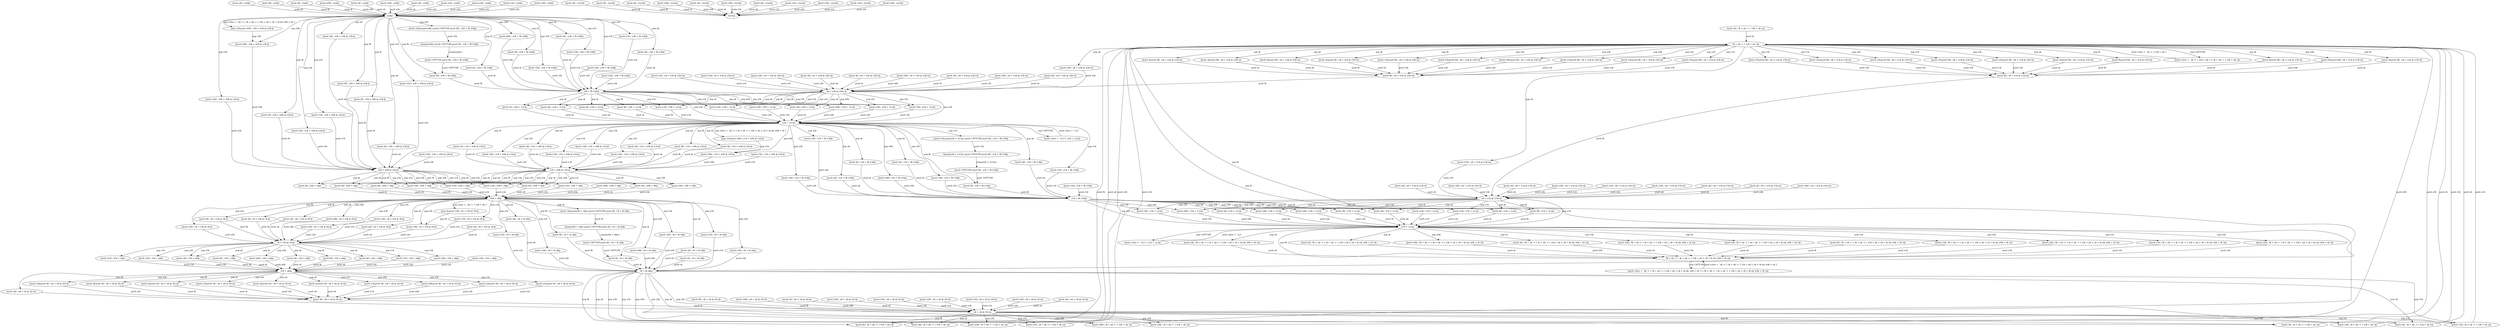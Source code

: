 digraph pds {
    "f$ = x$ -> { i$ = a$ -> { r2$ = a$ }; r$ = i$ x$; n0$ = r$ }@-"[color="black"];
    "[push value = `x$ -> { i$ = a$ -> { r2$ = a$ }; r$ = i$ x$; n0$ = r$ }'] ; f$ = x$ -> { i$ = a$ -> { r2$ = a$ }; r$ = i$ x$; n0$ = r$ }@-"[color="black"];
    "f$ = x$ -> { i$ = a$ -> { r2$ = a$ }; r$ = i$ x$; n0$ = r$ }@-" -> "[push value = `x$ -> { i$ = a$ -> { r2$ = a$ }; r$ = i$ x$; n0$ = r$ }'] ; f$ = x$ -> { i$ = a$ -> { r2$ = a$ }; r$ = i$ x$; n0$ = r$ }@-"[label="pop CAPTURE",fontcolor="black",color="black"];
    "i$ = a$ -> { r2$ = a$ }@-"[color="black"];
    "[push a$;push f$] ; x$ = x1$ @ z1$+@-"[color="black"];
    "i$ = a$ -> { r2$ = a$ }@-" -> "[push a$;push f$] ; x$ = x1$ @ z1$+@-"[label="pop a$",fontcolor="black",color="black"];
    "[push a$;push f$] ; x$ = x2$ @ z2$+@-"[color="black"];
    "i$ = a$ -> { r2$ = a$ }@-" -> "[push a$;push f$] ; x$ = x2$ @ z2$+@-"[label="pop a$",fontcolor="black",color="black"];
    "[push f$;push f$] ; x$ = x1$ @ z1$+@-"[color="black"];
    "i$ = a$ -> { r2$ = a$ }@-" -> "[push f$;push f$] ; x$ = x1$ @ z1$+@-"[label="pop f$",fontcolor="black",color="black"];
    "[push f$;push f$] ; x$ = x2$ @ z2$+@-"[color="black"];
    "i$ = a$ -> { r2$ = a$ }@-" -> "[push f$;push f$] ; x$ = x2$ @ z2$+@-"[label="pop f$",fontcolor="black",color="black"];
    "[push i$;push f$] ; x$ = x1$ @ z1$+@-"[color="black"];
    "i$ = a$ -> { r2$ = a$ }@-" -> "[push i$;push f$] ; x$ = x1$ @ z1$+@-"[label="pop i$",fontcolor="black",color="black"];
    "[push i$;push f$] ; x$ = x2$ @ z2$+@-"[color="black"];
    "i$ = a$ -> { r2$ = a$ }@-" -> "[push i$;push f$] ; x$ = x2$ @ z2$+@-"[label="pop i$",fontcolor="black",color="black"];
    "[push n0$;push f$] ; x$ = x1$ @ z1$+@-"[color="black"];
    "i$ = a$ -> { r2$ = a$ }@-" -> "[push n0$;push f$] ; x$ = x1$ @ z1$+@-"[label="pop n0$",fontcolor="black",color="black"];
    "[push n0$;push f$] ; x$ = x2$ @ z2$+@-"[color="black"];
    "i$ = a$ -> { r2$ = a$ }@-" -> "[push n0$;push f$] ; x$ = x2$ @ z2$+@-"[label="pop n0$",fontcolor="black",color="black"];
    "[push r$;push f$] ; x$ = x1$ @ z1$+@-"[color="black"];
    "i$ = a$ -> { r2$ = a$ }@-" -> "[push r$;push f$] ; x$ = x1$ @ z1$+@-"[label="pop r$",fontcolor="black",color="black"];
    "[push r$;push f$] ; x$ = x2$ @ z2$+@-"[color="black"];
    "i$ = a$ -> { r2$ = a$ }@-" -> "[push r$;push f$] ; x$ = x2$ @ z2$+@-"[label="pop r$",fontcolor="black",color="black"];
    "[push r2$;push f$] ; x$ = x1$ @ z1$+@-"[color="black"];
    "i$ = a$ -> { r2$ = a$ }@-" -> "[push r2$;push f$] ; x$ = x1$ @ z1$+@-"[label="pop r2$",fontcolor="black",color="black"];
    "[push r2$;push f$] ; x$ = x2$ @ z2$+@-"[color="black"];
    "i$ = a$ -> { r2$ = a$ }@-" -> "[push r2$;push f$] ; x$ = x2$ @ z2$+@-"[label="pop r2$",fontcolor="black",color="black"];
    "[push x1$] ; x$ = x1$ @ z1$+@-"[color="black"];
    "i$ = a$ -> { r2$ = a$ }@-" -> "[push x1$] ; x$ = x1$ @ z1$+@-"[label="pop x$",fontcolor="black",color="black"];
    "[push x2$] ; x$ = x2$ @ z2$+@-"[color="black"];
    "i$ = a$ -> { r2$ = a$ }@-" -> "[push x2$] ; x$ = x2$ @ z2$+@-"[label="pop x$",fontcolor="black",color="black"];
    "[push x1$;push f$] ; x$ = x1$ @ z1$+@-"[color="black"];
    "i$ = a$ -> { r2$ = a$ }@-" -> "[push x1$;push f$] ; x$ = x1$ @ z1$+@-"[label="pop x1$",fontcolor="black",color="black"];
    "[push x1$;push f$] ; x$ = x2$ @ z2$+@-"[color="black"];
    "i$ = a$ -> { r2$ = a$ }@-" -> "[push x1$;push f$] ; x$ = x2$ @ z2$+@-"[label="pop x1$",fontcolor="black",color="black"];
    "[push x2$;push f$] ; x$ = x1$ @ z1$+@-"[color="black"];
    "i$ = a$ -> { r2$ = a$ }@-" -> "[push x2$;push f$] ; x$ = x1$ @ z1$+@-"[label="pop x2$",fontcolor="black",color="black"];
    "[push x2$;push f$] ; x$ = x2$ @ z2$+@-"[color="black"];
    "i$ = a$ -> { r2$ = a$ }@-" -> "[push x2$;push f$] ; x$ = x2$ @ z2$+@-"[label="pop x2$",fontcolor="black",color="black"];
    "[push z1$;push f$] ; x$ = x1$ @ z1$+@-"[color="black"];
    "i$ = a$ -> { r2$ = a$ }@-" -> "[push z1$;push f$] ; x$ = x1$ @ z1$+@-"[label="pop z1$",fontcolor="black",color="black"];
    "[push z1$;push f$] ; x$ = x2$ @ z2$+@-"[color="black"];
    "i$ = a$ -> { r2$ = a$ }@-" -> "[push z1$;push f$] ; x$ = x2$ @ z2$+@-"[label="pop z1$",fontcolor="black",color="black"];
    "[push z2$;push f$] ; x$ = x1$ @ z1$+@-"[color="black"];
    "i$ = a$ -> { r2$ = a$ }@-" -> "[push z2$;push f$] ; x$ = x1$ @ z1$+@-"[label="pop z2$",fontcolor="black",color="black"];
    "[push z2$;push f$] ; x$ = x2$ @ z2$+@-"[color="black"];
    "i$ = a$ -> { r2$ = a$ }@-" -> "[push z2$;push f$] ; x$ = x2$ @ z2$+@-"[label="pop z2$",fontcolor="black",color="black"];
    "[push value = `a$ -> { r2$ = a$ }'] ; i$ = a$ -> { r2$ = a$ }@-"[color="black"];
    "i$ = a$ -> { r2$ = a$ }@-" -> "[push value = `a$ -> { r2$ = a$ }'] ; i$ = a$ -> { r2$ = a$ }@-"[label="pop CAPTURE",fontcolor="black",color="black"];
    "[push a$] ; r$ = i$ x$@-"[color="black"];
    "n0$ = r$@-" -> "[push a$] ; r$ = i$ x$@-"[label="pop a$",fontcolor="black",color="black"];
    "[push a$] ; r$ = r2$ @ r$-@-"[color="black"];
    "n0$ = r$@-" -> "[push a$] ; r$ = r2$ @ r$-@-"[label="pop a$",fontcolor="black",color="black"];
    "[push f$] ; r$ = i$ x$@-"[color="black"];
    "n0$ = r$@-" -> "[push f$] ; r$ = i$ x$@-"[label="pop f$",fontcolor="black",color="black"];
    "[push f$] ; r$ = r2$ @ r$-@-"[color="black"];
    "n0$ = r$@-" -> "[push f$] ; r$ = r2$ @ r$-@-"[label="pop f$",fontcolor="black",color="black"];
    "[push i$] ; r$ = i$ x$@-"[color="black"];
    "n0$ = r$@-" -> "[push i$] ; r$ = i$ x$@-"[label="pop i$",fontcolor="black",color="black"];
    "[push i$] ; r$ = r2$ @ r$-@-"[color="black"];
    "n0$ = r$@-" -> "[push i$] ; r$ = r2$ @ r$-@-"[label="pop i$",fontcolor="black",color="black"];
    "[push n0$] ; r$ = i$ x$@-"[color="black"];
    "n0$ = r$@-" -> "[push n0$] ; r$ = i$ x$@-"[label="pop n0$",fontcolor="black",color="black"];
    "[push n0$] ; r$ = r2$ @ r$-@-"[color="black"];
    "n0$ = r$@-" -> "[push n0$] ; r$ = r2$ @ r$-@-"[label="pop n0$",fontcolor="black",color="black"];
    "[push r$;jump(n0$ = r$@-);push CAPTURE;push i$] ; r$ = i$ x$@-"[color="black"];
    "n0$ = r$@-" -> "[push r$;jump(n0$ = r$@-);push CAPTURE;push i$] ; r$ = i$ x$@-"[label="pop r$",fontcolor="black",color="black"];
    "[push r2$] ; r$ = i$ x$@-"[color="black"];
    "n0$ = r$@-" -> "[push r2$] ; r$ = i$ x$@-"[label="pop r2$",fontcolor="black",color="black"];
    "n0$ = r$@-" -> "[push r2$] ; r$ = r2$ @ r$-@-"[label="pop r2$",fontcolor="black",color="black"];
    "[push x$] ; r$ = i$ x$@-"[color="black"];
    "n0$ = r$@-" -> "[push x$] ; r$ = i$ x$@-"[label="pop x$",fontcolor="black",color="black"];
    "[push x$] ; r$ = r2$ @ r$-@-"[color="black"];
    "n0$ = r$@-" -> "[push x$] ; r$ = r2$ @ r$-@-"[label="pop x$",fontcolor="black",color="black"];
    "[push x1$] ; r$ = i$ x$@-"[color="black"];
    "n0$ = r$@-" -> "[push x1$] ; r$ = i$ x$@-"[label="pop x1$",fontcolor="black",color="black"];
    "[push x1$] ; r$ = r2$ @ r$-@-"[color="black"];
    "n0$ = r$@-" -> "[push x1$] ; r$ = r2$ @ r$-@-"[label="pop x1$",fontcolor="black",color="black"];
    "[push x2$] ; r$ = i$ x$@-"[color="black"];
    "n0$ = r$@-" -> "[push x2$] ; r$ = i$ x$@-"[label="pop x2$",fontcolor="black",color="black"];
    "[push x2$] ; r$ = r2$ @ r$-@-"[color="black"];
    "n0$ = r$@-" -> "[push x2$] ; r$ = r2$ @ r$-@-"[label="pop x2$",fontcolor="black",color="black"];
    "[push z1$] ; r$ = i$ x$@-"[color="black"];
    "n0$ = r$@-" -> "[push z1$] ; r$ = i$ x$@-"[label="pop z1$",fontcolor="black",color="black"];
    "[push z1$] ; r$ = r2$ @ r$-@-"[color="black"];
    "n0$ = r$@-" -> "[push z1$] ; r$ = r2$ @ r$-@-"[label="pop z1$",fontcolor="black",color="black"];
    "[push z2$] ; r$ = i$ x$@-"[color="black"];
    "n0$ = r$@-" -> "[push z2$] ; r$ = i$ x$@-"[label="pop z2$",fontcolor="black",color="black"];
    "[push z2$] ; r$ = r2$ @ r$-@-"[color="black"];
    "n0$ = r$@-" -> "[push z2$] ; r$ = r2$ @ r$-@-"[label="pop z2$",fontcolor="black",color="black"];
    "[pop r$;push r2$] ; r$ = r2$ @ r$-@-"[color="black"];
    "n0$ = r$@-" -> "[pop r$;push r2$] ; r$ = r2$ @ r$-@-"[label="pop value = `a$ -> { r2$ = a$ }'",fontcolor="black",color="black"];
    "r$ = i$ x$@-"[color="black"];
    "r$ = i$ x$@-" -> "[push a$] ; i$ = a$ -> { r2$ = a$ }@-"[label="pop a$",fontcolor="black",color="black"];
    "r$ = i$ x$@-" -> "[push f$] ; i$ = a$ -> { r2$ = a$ }@-"[label="pop f$",fontcolor="black",color="black"];
    "r$ = i$ x$@-" -> "i$ = a$ -> { r2$ = a$ }@-"[label="pop i$",fontcolor="black",color="black"];
    "r$ = i$ x$@-" -> "[push n0$] ; i$ = a$ -> { r2$ = a$ }@-"[label="pop n0$",fontcolor="black",color="black"];
    "[push r$] ; i$ = a$ -> { r2$ = a$ }@-"[color="black"];
    "r$ = i$ x$@-" -> "[push r$] ; i$ = a$ -> { r2$ = a$ }@-"[label="pop r$",fontcolor="black",color="black"];
    "r$ = i$ x$@-" -> "[push r2$] ; i$ = a$ -> { r2$ = a$ }@-"[label="pop r2$",fontcolor="black",color="black"];
    "r$ = i$ x$@-" -> "[push x$] ; i$ = a$ -> { r2$ = a$ }@-"[label="pop x$",fontcolor="black",color="black"];
    "r$ = i$ x$@-" -> "[push x1$] ; i$ = a$ -> { r2$ = a$ }@-"[label="pop x1$",fontcolor="black",color="black"];
    "r$ = i$ x$@-" -> "[push x2$] ; i$ = a$ -> { r2$ = a$ }@-"[label="pop x2$",fontcolor="black",color="black"];
    "r$ = i$ x$@-" -> "[push z1$] ; i$ = a$ -> { r2$ = a$ }@-"[label="pop z1$",fontcolor="black",color="black"];
    "r$ = i$ x$@-" -> "[push z2$] ; i$ = a$ -> { r2$ = a$ }@-"[label="pop z2$",fontcolor="black",color="black"];
    "r2$ = a$@-" -> "[push x$] ; a$ = x$ @ r$+@-"[label="pop a$",fontcolor="black",color="black"];
    "r2$ = a$@-" -> "[push f$;push i$] ; a$ = x$ @ r$+@-"[label="pop f$",fontcolor="black",color="black"];
    "r2$ = a$@-" -> "[push i$;push i$] ; a$ = x$ @ r$+@-"[label="pop i$",fontcolor="black",color="black"];
    "r2$ = a$@-" -> "[push n0$;push i$] ; a$ = x$ @ r$+@-"[label="pop n0$",fontcolor="black",color="black"];
    "[push r$;push i$] ; a$ = x$ @ r$+@-"[color="black"];
    "r2$ = a$@-" -> "[push r$;push i$] ; a$ = x$ @ r$+@-"[label="pop r$",fontcolor="black",color="black"];
    "[push r2$;push i$] ; a$ = x$ @ r$+@-"[color="black"];
    "r2$ = a$@-" -> "[push r2$;push i$] ; a$ = x$ @ r$+@-"[label="pop r2$",fontcolor="black",color="black"];
    "r2$ = a$@-" -> "[push x$;push i$] ; a$ = x$ @ r$+@-"[label="pop x$",fontcolor="black",color="black"];
    "r2$ = a$@-" -> "[push x1$;push i$] ; a$ = x$ @ r$+@-"[label="pop x1$",fontcolor="black",color="black"];
    "r2$ = a$@-" -> "[push x2$;push i$] ; a$ = x$ @ r$+@-"[label="pop x2$",fontcolor="black",color="black"];
    "r2$ = a$@-" -> "[push z1$;push i$] ; a$ = x$ @ r$+@-"[label="pop z1$",fontcolor="black",color="black"];
    "r2$ = a$@-" -> "[push z2$;push i$] ; a$ = x$ @ r$+@-"[label="pop z2$",fontcolor="black",color="black"];
    "[push a$] ; f$ = x$ -> { i$ = a$ -> { r2$ = a$ }; r$ = i$ x$; n0$ = r$ }@-"[color="black"];
    "x1$ = {y}@-" -> "[push a$] ; f$ = x$ -> { i$ = a$ -> { r2$ = a$ }; r$ = i$ x$; n0$ = r$ }@-"[label="pop a$",fontcolor="black",color="black"];
    "x1$ = {y}@-" -> "f$ = x$ -> { i$ = a$ -> { r2$ = a$ }; r$ = i$ x$; n0$ = r$ }@-"[label="pop f$",fontcolor="black",color="black"];
    "[push i$] ; f$ = x$ -> { i$ = a$ -> { r2$ = a$ }; r$ = i$ x$; n0$ = r$ }@-"[color="black"];
    "x1$ = {y}@-" -> "[push i$] ; f$ = x$ -> { i$ = a$ -> { r2$ = a$ }; r$ = i$ x$; n0$ = r$ }@-"[label="pop i$",fontcolor="black",color="black"];
    "[push n0$] ; f$ = x$ -> { i$ = a$ -> { r2$ = a$ }; r$ = i$ x$; n0$ = r$ }@-"[color="black"];
    "x1$ = {y}@-" -> "[push n0$] ; f$ = x$ -> { i$ = a$ -> { r2$ = a$ }; r$ = i$ x$; n0$ = r$ }@-"[label="pop n0$",fontcolor="black",color="black"];
    "[push r$] ; f$ = x$ -> { i$ = a$ -> { r2$ = a$ }; r$ = i$ x$; n0$ = r$ }@-"[color="black"];
    "x1$ = {y}@-" -> "[push r$] ; f$ = x$ -> { i$ = a$ -> { r2$ = a$ }; r$ = i$ x$; n0$ = r$ }@-"[label="pop r$",fontcolor="black",color="black"];
    "[push r2$] ; f$ = x$ -> { i$ = a$ -> { r2$ = a$ }; r$ = i$ x$; n0$ = r$ }@-"[color="black"];
    "x1$ = {y}@-" -> "[push r2$] ; f$ = x$ -> { i$ = a$ -> { r2$ = a$ }; r$ = i$ x$; n0$ = r$ }@-"[label="pop r2$",fontcolor="black",color="black"];
    "[push x$] ; f$ = x$ -> { i$ = a$ -> { r2$ = a$ }; r$ = i$ x$; n0$ = r$ }@-"[color="black"];
    "x1$ = {y}@-" -> "[push x$] ; f$ = x$ -> { i$ = a$ -> { r2$ = a$ }; r$ = i$ x$; n0$ = r$ }@-"[label="pop x$",fontcolor="black",color="black"];
    "[push x1$] ; f$ = x$ -> { i$ = a$ -> { r2$ = a$ }; r$ = i$ x$; n0$ = r$ }@-"[color="black"];
    "x1$ = {y}@-" -> "[push x1$] ; f$ = x$ -> { i$ = a$ -> { r2$ = a$ }; r$ = i$ x$; n0$ = r$ }@-"[label="pop x1$",fontcolor="black",color="black"];
    "[push x2$] ; f$ = x$ -> { i$ = a$ -> { r2$ = a$ }; r$ = i$ x$; n0$ = r$ }@-"[color="black"];
    "x1$ = {y}@-" -> "[push x2$] ; f$ = x$ -> { i$ = a$ -> { r2$ = a$ }; r$ = i$ x$; n0$ = r$ }@-"[label="pop x2$",fontcolor="black",color="black"];
    "[push z1$] ; f$ = x$ -> { i$ = a$ -> { r2$ = a$ }; r$ = i$ x$; n0$ = r$ }@-"[color="black"];
    "x1$ = {y}@-" -> "[push z1$] ; f$ = x$ -> { i$ = a$ -> { r2$ = a$ }; r$ = i$ x$; n0$ = r$ }@-"[label="pop z1$",fontcolor="black",color="black"];
    "[push z2$] ; f$ = x$ -> { i$ = a$ -> { r2$ = a$ }; r$ = i$ x$; n0$ = r$ }@-"[color="black"];
    "x1$ = {y}@-" -> "[push z2$] ; f$ = x$ -> { i$ = a$ -> { r2$ = a$ }; r$ = i$ x$; n0$ = r$ }@-"[label="pop z2$",fontcolor="black",color="black"];
    "[push value = `{y}'] ; x1$ = {y}@-"[color="black"];
    "x1$ = {y}@-" -> "[push value = `{y}'] ; x1$ = {y}@-"[label="pop CAPTURE",fontcolor="black",color="black"];
    "[push a$] ; z1$ = f$ x1$@-"[color="black"];
    "x2$ = {n}@-" -> "[push a$] ; z1$ = f$ x1$@-"[label="pop a$",fontcolor="black",color="black"];
    "[push a$] ; z1$ = n0$ @ z1$-@-"[color="black"];
    "x2$ = {n}@-" -> "[push a$] ; z1$ = n0$ @ z1$-@-"[label="pop a$",fontcolor="black",color="black"];
    "[push f$] ; z1$ = f$ x1$@-"[color="black"];
    "x2$ = {n}@-" -> "[push f$] ; z1$ = f$ x1$@-"[label="pop f$",fontcolor="black",color="black"];
    "[push f$] ; z1$ = n0$ @ z1$-@-"[color="black"];
    "x2$ = {n}@-" -> "[push f$] ; z1$ = n0$ @ z1$-@-"[label="pop f$",fontcolor="black",color="black"];
    "[push i$] ; z1$ = f$ x1$@-"[color="black"];
    "x2$ = {n}@-" -> "[push i$] ; z1$ = f$ x1$@-"[label="pop i$",fontcolor="black",color="black"];
    "[push i$] ; z1$ = n0$ @ z1$-@-"[color="black"];
    "x2$ = {n}@-" -> "[push i$] ; z1$ = n0$ @ z1$-@-"[label="pop i$",fontcolor="black",color="black"];
    "[push n0$] ; z1$ = f$ x1$@-"[color="black"];
    "x2$ = {n}@-" -> "[push n0$] ; z1$ = f$ x1$@-"[label="pop n0$",fontcolor="black",color="black"];
    "[push n0$] ; z1$ = n0$ @ z1$-@-"[color="black"];
    "x2$ = {n}@-" -> "[push n0$] ; z1$ = n0$ @ z1$-@-"[label="pop n0$",fontcolor="black",color="black"];
    "[push r$] ; z1$ = f$ x1$@-"[color="black"];
    "x2$ = {n}@-" -> "[push r$] ; z1$ = f$ x1$@-"[label="pop r$",fontcolor="black",color="black"];
    "[push r$] ; z1$ = n0$ @ z1$-@-"[color="black"];
    "x2$ = {n}@-" -> "[push r$] ; z1$ = n0$ @ z1$-@-"[label="pop r$",fontcolor="black",color="black"];
    "[push r2$] ; z1$ = f$ x1$@-"[color="black"];
    "x2$ = {n}@-" -> "[push r2$] ; z1$ = f$ x1$@-"[label="pop r2$",fontcolor="black",color="black"];
    "[push r2$] ; z1$ = n0$ @ z1$-@-"[color="black"];
    "x2$ = {n}@-" -> "[push r2$] ; z1$ = n0$ @ z1$-@-"[label="pop r2$",fontcolor="black",color="black"];
    "[push x$] ; z1$ = f$ x1$@-"[color="black"];
    "x2$ = {n}@-" -> "[push x$] ; z1$ = f$ x1$@-"[label="pop x$",fontcolor="black",color="black"];
    "[push x$] ; z1$ = n0$ @ z1$-@-"[color="black"];
    "x2$ = {n}@-" -> "[push x$] ; z1$ = n0$ @ z1$-@-"[label="pop x$",fontcolor="black",color="black"];
    "[push x1$] ; z1$ = f$ x1$@-"[color="black"];
    "x2$ = {n}@-" -> "[push x1$] ; z1$ = f$ x1$@-"[label="pop x1$",fontcolor="black",color="black"];
    "[push x1$] ; z1$ = n0$ @ z1$-@-"[color="black"];
    "x2$ = {n}@-" -> "[push x1$] ; z1$ = n0$ @ z1$-@-"[label="pop x1$",fontcolor="black",color="black"];
    "[push x2$] ; z1$ = f$ x1$@-"[color="black"];
    "x2$ = {n}@-" -> "[push x2$] ; z1$ = f$ x1$@-"[label="pop x2$",fontcolor="black",color="black"];
    "[push x2$] ; z1$ = n0$ @ z1$-@-"[color="black"];
    "x2$ = {n}@-" -> "[push x2$] ; z1$ = n0$ @ z1$-@-"[label="pop x2$",fontcolor="black",color="black"];
    "[push z1$;jump(x2$ = {n}@-);push CAPTURE;push f$] ; z1$ = f$ x1$@-"[color="black"];
    "x2$ = {n}@-" -> "[push z1$;jump(x2$ = {n}@-);push CAPTURE;push f$] ; z1$ = f$ x1$@-"[label="pop z1$",fontcolor="black",color="black"];
    "[push z2$] ; z1$ = f$ x1$@-"[color="black"];
    "x2$ = {n}@-" -> "[push z2$] ; z1$ = f$ x1$@-"[label="pop z2$",fontcolor="black",color="black"];
    "[push z2$] ; z1$ = n0$ @ z1$-@-"[color="black"];
    "x2$ = {n}@-" -> "[push z2$] ; z1$ = n0$ @ z1$-@-"[label="pop z2$",fontcolor="black",color="black"];
    "[pop z1$;push n0$] ; z1$ = n0$ @ z1$-@-"[color="black"];
    "x2$ = {n}@-" -> "[pop z1$;push n0$] ; z1$ = n0$ @ z1$-@-"[label="pop value = `x$ -> { i$ = a$ -> { r2$ = a$ }; r$ = i$ x$; n0$ = r$ }'",fontcolor="black",color="black"];
    "[push value = `{n}'] ; x2$ = {n}@-"[color="black"];
    "x2$ = {n}@-" -> "[push value = `{n}'] ; x2$ = {n}@-"[label="pop CAPTURE",fontcolor="black",color="black"];
    "z1$ = f$ x1$@-" -> "[push a$] ; x1$ = {y}@-"[label="pop a$",fontcolor="black",color="black"];
    "z1$ = f$ x1$@-" -> "[push f$] ; x1$ = {y}@-"[label="pop f$",fontcolor="black",color="black"];
    "z1$ = f$ x1$@-" -> "[push i$] ; x1$ = {y}@-"[label="pop i$",fontcolor="black",color="black"];
    "z1$ = f$ x1$@-" -> "[push n0$] ; x1$ = {y}@-"[label="pop n0$",fontcolor="black",color="black"];
    "z1$ = f$ x1$@-" -> "[push r$] ; x1$ = {y}@-"[label="pop r$",fontcolor="black",color="black"];
    "z1$ = f$ x1$@-" -> "[push r2$] ; x1$ = {y}@-"[label="pop r2$",fontcolor="black",color="black"];
    "z1$ = f$ x1$@-" -> "[push x$] ; x1$ = {y}@-"[label="pop x$",fontcolor="black",color="black"];
    "z1$ = f$ x1$@-" -> "x1$ = {y}@-"[label="pop x1$",fontcolor="black",color="black"];
    "z1$ = f$ x1$@-" -> "[push x2$] ; x1$ = {y}@-"[label="pop x2$",fontcolor="black",color="black"];
    "[push z1$] ; x1$ = {y}@-"[color="black"];
    "z1$ = f$ x1$@-" -> "[push z1$] ; x1$ = {y}@-"[label="pop z1$",fontcolor="black",color="black"];
    "z1$ = f$ x1$@-" -> "[push z2$] ; x1$ = {y}@-"[label="pop z2$",fontcolor="black",color="black"];
    "[push a$] ; x2$ = {n}@-"[color="black"];
    "z2$ = f$ x2$@-" -> "[push a$] ; x2$ = {n}@-"[label="pop a$",fontcolor="black",color="black"];
    "[push f$] ; x2$ = {n}@-"[color="black"];
    "z2$ = f$ x2$@-" -> "[push f$] ; x2$ = {n}@-"[label="pop f$",fontcolor="black",color="black"];
    "[push i$] ; x2$ = {n}@-"[color="black"];
    "z2$ = f$ x2$@-" -> "[push i$] ; x2$ = {n}@-"[label="pop i$",fontcolor="black",color="black"];
    "[push n0$] ; x2$ = {n}@-"[color="black"];
    "z2$ = f$ x2$@-" -> "[push n0$] ; x2$ = {n}@-"[label="pop n0$",fontcolor="black",color="black"];
    "[push r$] ; x2$ = {n}@-"[color="black"];
    "z2$ = f$ x2$@-" -> "[push r$] ; x2$ = {n}@-"[label="pop r$",fontcolor="black",color="black"];
    "[push r2$] ; x2$ = {n}@-"[color="black"];
    "z2$ = f$ x2$@-" -> "[push r2$] ; x2$ = {n}@-"[label="pop r2$",fontcolor="black",color="black"];
    "[push x$] ; x2$ = {n}@-"[color="black"];
    "z2$ = f$ x2$@-" -> "[push x$] ; x2$ = {n}@-"[label="pop x$",fontcolor="black",color="black"];
    "[push x1$] ; x2$ = {n}@-"[color="black"];
    "z2$ = f$ x2$@-" -> "[push x1$] ; x2$ = {n}@-"[label="pop x1$",fontcolor="black",color="black"];
    "z2$ = f$ x2$@-" -> "x2$ = {n}@-"[label="pop x2$",fontcolor="black",color="black"];
    "[push z1$] ; x2$ = {n}@-"[color="black"];
    "z2$ = f$ x2$@-" -> "[push z1$] ; x2$ = {n}@-"[label="pop z1$",fontcolor="black",color="black"];
    "[push z2$] ; x2$ = {n}@-"[color="black"];
    "z2$ = f$ x2$@-" -> "[push z2$] ; x2$ = {n}@-"[label="pop z2$",fontcolor="black",color="black"];
    "a$ = x$ @ r$+@-"[color="black"];
    "a$ = x$ @ r$+@-" -> "[push a$] ; i$ = a$ -> { r2$ = a$ }@-"[label="pop a$",fontcolor="black",color="black"];
    "a$ = x$ @ r$+@-" -> "[push f$] ; i$ = a$ -> { r2$ = a$ }@-"[label="pop f$",fontcolor="black",color="black"];
    "a$ = x$ @ r$+@-" -> "i$ = a$ -> { r2$ = a$ }@-"[label="pop i$",fontcolor="black",color="black"];
    "a$ = x$ @ r$+@-" -> "[push n0$] ; i$ = a$ -> { r2$ = a$ }@-"[label="pop n0$",fontcolor="black",color="black"];
    "a$ = x$ @ r$+@-" -> "[push r$] ; i$ = a$ -> { r2$ = a$ }@-"[label="pop r$",fontcolor="black",color="black"];
    "a$ = x$ @ r$+@-" -> "[push r2$] ; i$ = a$ -> { r2$ = a$ }@-"[label="pop r2$",fontcolor="black",color="black"];
    "a$ = x$ @ r$+@-" -> "[push x$] ; i$ = a$ -> { r2$ = a$ }@-"[label="pop x$",fontcolor="black",color="black"];
    "a$ = x$ @ r$+@-" -> "[push x1$] ; i$ = a$ -> { r2$ = a$ }@-"[label="pop x1$",fontcolor="black",color="black"];
    "a$ = x$ @ r$+@-" -> "[push x2$] ; i$ = a$ -> { r2$ = a$ }@-"[label="pop x2$",fontcolor="black",color="black"];
    "a$ = x$ @ r$+@-" -> "[push z1$] ; i$ = a$ -> { r2$ = a$ }@-"[label="pop z1$",fontcolor="black",color="black"];
    "a$ = x$ @ r$+@-" -> "[push z2$] ; i$ = a$ -> { r2$ = a$ }@-"[label="pop z2$",fontcolor="black",color="black"];
    "x$ = x1$ @ z1$+@-" -> "[push a$] ; x1$ = {y}@-"[label="pop a$",fontcolor="black",color="black"];
    "x$ = x1$ @ z1$+@-" -> "[push f$] ; x1$ = {y}@-"[label="pop f$",fontcolor="black",color="black"];
    "x$ = x1$ @ z1$+@-" -> "[push i$] ; x1$ = {y}@-"[label="pop i$",fontcolor="black",color="black"];
    "x$ = x1$ @ z1$+@-" -> "[push n0$] ; x1$ = {y}@-"[label="pop n0$",fontcolor="black",color="black"];
    "x$ = x1$ @ z1$+@-" -> "[push r$] ; x1$ = {y}@-"[label="pop r$",fontcolor="black",color="black"];
    "x$ = x1$ @ z1$+@-" -> "[push r2$] ; x1$ = {y}@-"[label="pop r2$",fontcolor="black",color="black"];
    "x$ = x1$ @ z1$+@-" -> "[push x$] ; x1$ = {y}@-"[label="pop x$",fontcolor="black",color="black"];
    "x$ = x1$ @ z1$+@-" -> "x1$ = {y}@-"[label="pop x1$",fontcolor="black",color="black"];
    "x$ = x1$ @ z1$+@-" -> "[push x2$] ; x1$ = {y}@-"[label="pop x2$",fontcolor="black",color="black"];
    "x$ = x1$ @ z1$+@-" -> "[push z1$] ; x1$ = {y}@-"[label="pop z1$",fontcolor="black",color="black"];
    "x$ = x1$ @ z1$+@-" -> "[push z2$] ; x1$ = {y}@-"[label="pop z2$",fontcolor="black",color="black"];
    "x$ = x2$ @ z2$+@-" -> "[push a$] ; x2$ = {n}@-"[label="pop a$",fontcolor="black",color="black"];
    "x$ = x2$ @ z2$+@-" -> "[push f$] ; x2$ = {n}@-"[label="pop f$",fontcolor="black",color="black"];
    "x$ = x2$ @ z2$+@-" -> "[push i$] ; x2$ = {n}@-"[label="pop i$",fontcolor="black",color="black"];
    "x$ = x2$ @ z2$+@-" -> "[push n0$] ; x2$ = {n}@-"[label="pop n0$",fontcolor="black",color="black"];
    "x$ = x2$ @ z2$+@-" -> "[push r$] ; x2$ = {n}@-"[label="pop r$",fontcolor="black",color="black"];
    "x$ = x2$ @ z2$+@-" -> "[push r2$] ; x2$ = {n}@-"[label="pop r2$",fontcolor="black",color="black"];
    "x$ = x2$ @ z2$+@-" -> "[push x$] ; x2$ = {n}@-"[label="pop x$",fontcolor="black",color="black"];
    "x$ = x2$ @ z2$+@-" -> "[push x1$] ; x2$ = {n}@-"[label="pop x1$",fontcolor="black",color="black"];
    "x$ = x2$ @ z2$+@-" -> "x2$ = {n}@-"[label="pop x2$",fontcolor="black",color="black"];
    "x$ = x2$ @ z2$+@-" -> "[push z1$] ; x2$ = {n}@-"[label="pop z1$",fontcolor="black",color="black"];
    "x$ = x2$ @ z2$+@-" -> "[push z2$] ; x2$ = {n}@-"[label="pop z2$",fontcolor="black",color="black"];
    "r$ = r2$ @ r$-@-" -> "[push a$] ; r2$ = a$@-"[label="pop a$",fontcolor="black",color="black"];
    "r$ = r2$ @ r$-@-" -> "[push f$] ; r2$ = a$@-"[label="pop f$",fontcolor="black",color="black"];
    "r$ = r2$ @ r$-@-" -> "[push i$] ; r2$ = a$@-"[label="pop i$",fontcolor="black",color="black"];
    "r$ = r2$ @ r$-@-" -> "[push n0$] ; r2$ = a$@-"[label="pop n0$",fontcolor="black",color="black"];
    "[push r$] ; r2$ = a$@-"[color="black"];
    "r$ = r2$ @ r$-@-" -> "[push r$] ; r2$ = a$@-"[label="pop r$",fontcolor="black",color="black"];
    "r$ = r2$ @ r$-@-" -> "[push a$] ; r2$ = a$@-"[label="pop r2$",fontcolor="black",color="black"];
    "r$ = r2$ @ r$-@-" -> "[push x$] ; r2$ = a$@-"[label="pop x$",fontcolor="black",color="black"];
    "r$ = r2$ @ r$-@-" -> "[push x1$] ; r2$ = a$@-"[label="pop x1$",fontcolor="black",color="black"];
    "r$ = r2$ @ r$-@-" -> "[push x2$] ; r2$ = a$@-"[label="pop x2$",fontcolor="black",color="black"];
    "r$ = r2$ @ r$-@-" -> "[push z1$] ; r2$ = a$@-"[label="pop z1$",fontcolor="black",color="black"];
    "r$ = r2$ @ r$-@-" -> "[push z2$] ; r2$ = a$@-"[label="pop z2$",fontcolor="black",color="black"];
    "z1$ = n0$ @ z1$-@-" -> "[push a$] ; n0$ = r$@-"[label="pop a$",fontcolor="black",color="black"];
    "z1$ = n0$ @ z1$-@-" -> "[push f$] ; n0$ = r$@-"[label="pop f$",fontcolor="black",color="black"];
    "z1$ = n0$ @ z1$-@-" -> "[push i$] ; n0$ = r$@-"[label="pop i$",fontcolor="black",color="black"];
    "z1$ = n0$ @ z1$-@-" -> "[push r$] ; n0$ = r$@-"[label="pop n0$",fontcolor="black",color="black"];
    "z1$ = n0$ @ z1$-@-" -> "[push r$] ; n0$ = r$@-"[label="pop r$",fontcolor="black",color="black"];
    "z1$ = n0$ @ z1$-@-" -> "[push r2$] ; n0$ = r$@-"[label="pop r2$",fontcolor="black",color="black"];
    "z1$ = n0$ @ z1$-@-" -> "[push x$] ; n0$ = r$@-"[label="pop x$",fontcolor="black",color="black"];
    "z1$ = n0$ @ z1$-@-" -> "[push x1$] ; n0$ = r$@-"[label="pop x1$",fontcolor="black",color="black"];
    "z1$ = n0$ @ z1$-@-" -> "[push x2$] ; n0$ = r$@-"[label="pop x2$",fontcolor="black",color="black"];
    "[push z1$] ; n0$ = r$@-"[color="black"];
    "z1$ = n0$ @ z1$-@-" -> "[push z1$] ; n0$ = r$@-"[label="pop z1$",fontcolor="black",color="black"];
    "z1$ = n0$ @ z1$-@-" -> "[push z2$] ; n0$ = r$@-"[label="pop z2$",fontcolor="black",color="black"];
    "z2$ = n0$ @ z2$-@-" -> "[push a$] ; n0$ = r$@-"[label="pop a$",fontcolor="black",color="black"];
    "z2$ = n0$ @ z2$-@-" -> "[push f$] ; n0$ = r$@-"[label="pop f$",fontcolor="black",color="black"];
    "z2$ = n0$ @ z2$-@-" -> "[push i$] ; n0$ = r$@-"[label="pop i$",fontcolor="black",color="black"];
    "z2$ = n0$ @ z2$-@-" -> "[push r$] ; n0$ = r$@-"[label="pop n0$",fontcolor="black",color="black"];
    "z2$ = n0$ @ z2$-@-" -> "[push r$] ; n0$ = r$@-"[label="pop r$",fontcolor="black",color="black"];
    "z2$ = n0$ @ z2$-@-" -> "[push r2$] ; n0$ = r$@-"[label="pop r2$",fontcolor="black",color="black"];
    "z2$ = n0$ @ z2$-@-" -> "[push x$] ; n0$ = r$@-"[label="pop x$",fontcolor="black",color="black"];
    "z2$ = n0$ @ z2$-@-" -> "[push x1$] ; n0$ = r$@-"[label="pop x1$",fontcolor="black",color="black"];
    "z2$ = n0$ @ z2$-@-" -> "[push x2$] ; n0$ = r$@-"[label="pop x2$",fontcolor="black",color="black"];
    "z2$ = n0$ @ z2$-@-" -> "[push z1$] ; n0$ = r$@-"[label="pop z1$",fontcolor="black",color="black"];
    "z2$ = n0$ @ z2$-@-" -> "[push z2$] ; n0$ = r$@-"[label="pop z2$",fontcolor="black",color="black"];
    "[push a$] ; z2$ = f$ x2$@-"[color="black"];
    "end@-" -> "[push a$] ; z2$ = f$ x2$@-"[label="pop a$",fontcolor="black",color="black"];
    "[push a$] ; z2$ = n0$ @ z2$-@-"[color="black"];
    "end@-" -> "[push a$] ; z2$ = n0$ @ z2$-@-"[label="pop a$",fontcolor="black",color="black"];
    "[push f$] ; z2$ = f$ x2$@-"[color="black"];
    "end@-" -> "[push f$] ; z2$ = f$ x2$@-"[label="pop f$",fontcolor="black",color="black"];
    "[push f$] ; z2$ = n0$ @ z2$-@-"[color="black"];
    "end@-" -> "[push f$] ; z2$ = n0$ @ z2$-@-"[label="pop f$",fontcolor="black",color="black"];
    "[push i$] ; z2$ = f$ x2$@-"[color="black"];
    "end@-" -> "[push i$] ; z2$ = f$ x2$@-"[label="pop i$",fontcolor="black",color="black"];
    "[push i$] ; z2$ = n0$ @ z2$-@-"[color="black"];
    "end@-" -> "[push i$] ; z2$ = n0$ @ z2$-@-"[label="pop i$",fontcolor="black",color="black"];
    "[push n0$] ; z2$ = f$ x2$@-"[color="black"];
    "end@-" -> "[push n0$] ; z2$ = f$ x2$@-"[label="pop n0$",fontcolor="black",color="black"];
    "[push n0$] ; z2$ = n0$ @ z2$-@-"[color="black"];
    "end@-" -> "[push n0$] ; z2$ = n0$ @ z2$-@-"[label="pop n0$",fontcolor="black",color="black"];
    "[push r$] ; z2$ = f$ x2$@-"[color="black"];
    "end@-" -> "[push r$] ; z2$ = f$ x2$@-"[label="pop r$",fontcolor="black",color="black"];
    "[push r$] ; z2$ = n0$ @ z2$-@-"[color="black"];
    "end@-" -> "[push r$] ; z2$ = n0$ @ z2$-@-"[label="pop r$",fontcolor="black",color="black"];
    "[push r2$] ; z2$ = f$ x2$@-"[color="black"];
    "end@-" -> "[push r2$] ; z2$ = f$ x2$@-"[label="pop r2$",fontcolor="black",color="black"];
    "[push r2$] ; z2$ = n0$ @ z2$-@-"[color="black"];
    "end@-" -> "[push r2$] ; z2$ = n0$ @ z2$-@-"[label="pop r2$",fontcolor="black",color="black"];
    "[push x$] ; z2$ = f$ x2$@-"[color="black"];
    "end@-" -> "[push x$] ; z2$ = f$ x2$@-"[label="pop x$",fontcolor="black",color="black"];
    "[push x$] ; z2$ = n0$ @ z2$-@-"[color="black"];
    "end@-" -> "[push x$] ; z2$ = n0$ @ z2$-@-"[label="pop x$",fontcolor="black",color="black"];
    "[push x1$] ; z2$ = f$ x2$@-"[color="black"];
    "end@-" -> "[push x1$] ; z2$ = f$ x2$@-"[label="pop x1$",fontcolor="black",color="black"];
    "[push x1$] ; z2$ = n0$ @ z2$-@-"[color="black"];
    "end@-" -> "[push x1$] ; z2$ = n0$ @ z2$-@-"[label="pop x1$",fontcolor="black",color="black"];
    "[push x2$] ; z2$ = f$ x2$@-"[color="black"];
    "end@-" -> "[push x2$] ; z2$ = f$ x2$@-"[label="pop x2$",fontcolor="black",color="black"];
    "[push x2$] ; z2$ = n0$ @ z2$-@-"[color="black"];
    "end@-" -> "[push x2$] ; z2$ = n0$ @ z2$-@-"[label="pop x2$",fontcolor="black",color="black"];
    "[push z1$] ; z2$ = f$ x2$@-"[color="black"];
    "end@-" -> "[push z1$] ; z2$ = f$ x2$@-"[label="pop z1$",fontcolor="black",color="black"];
    "[push z1$] ; z2$ = n0$ @ z2$-@-"[color="black"];
    "end@-" -> "[push z1$] ; z2$ = n0$ @ z2$-@-"[label="pop z1$",fontcolor="black",color="black"];
    "[push z2$;jump(end@-);push CAPTURE;push f$] ; z2$ = f$ x2$@-"[color="black"];
    "end@-" -> "[push z2$;jump(end@-);push CAPTURE;push f$] ; z2$ = f$ x2$@-"[label="pop z2$",fontcolor="black",color="black"];
    "[pop z2$;push n0$] ; z2$ = n0$ @ z2$-@-"[color="black"];
    "end@-" -> "[pop z2$;push n0$] ; z2$ = n0$ @ z2$-@-"[label="pop value = `x$ -> { i$ = a$ -> { r2$ = a$ }; r$ = i$ x$; n0$ = r$ }'",fontcolor="black",color="black"];
    "[push a$] ; f$ = x$ -> { i$ = a$ -> { r2$ = a$ }; r$ = i$ x$; n0$ = r$ }@-" -> "f$ = x$ -> { i$ = a$ -> { r2$ = a$ }; r$ = i$ x$; n0$ = r$ }@-"[label="push a$",fontcolor="black",color="black"];
    "[push a$] ; i$ = a$ -> { r2$ = a$ }@-" -> "i$ = a$ -> { r2$ = a$ }@-"[label="push a$",fontcolor="black",color="black"];
    "[push a$] ; n0$ = r$@-" -> "n0$ = r$@-"[label="push a$",fontcolor="black",color="black"];
    "[push a$] ; r$ = i$ x$@-" -> "r$ = i$ x$@-"[label="push a$",fontcolor="black",color="black"];
    "[push a$] ; r2$ = a$@-" -> "r2$ = a$@-"[label="push a$",fontcolor="black",color="black"];
    "[push a$] ; x1$ = {y}@-" -> "x1$ = {y}@-"[label="push a$",fontcolor="black",color="black"];
    "[push a$] ; x2$ = {n}@-" -> "x2$ = {n}@-"[label="push a$",fontcolor="black",color="black"];
    "[push a$] ; z1$ = f$ x1$@-" -> "z1$ = f$ x1$@-"[label="push a$",fontcolor="black",color="black"];
    "[push a$] ; z2$ = f$ x2$@-" -> "z2$ = f$ x2$@-"[label="push a$",fontcolor="black",color="black"];
    "[push a$] ; a$ = x$ @ r$+@-" -> "a$ = x$ @ r$+@-"[label="push a$",fontcolor="black",color="black"];
    "[push a$] ; x$ = x1$ @ z1$+@-" -> "x$ = x1$ @ z1$+@-"[label="push a$",fontcolor="black",color="black"];
    "[push a$] ; x$ = x2$ @ z2$+@-" -> "x$ = x2$ @ z2$+@-"[label="push a$",fontcolor="black",color="black"];
    "[push a$] ; r$ = r2$ @ r$-@-" -> "r$ = r2$ @ r$-@-"[label="push a$",fontcolor="black",color="black"];
    "[push a$] ; z1$ = n0$ @ z1$-@-" -> "z1$ = n0$ @ z1$-@-"[label="push a$",fontcolor="black",color="black"];
    "[push a$] ; z2$ = n0$ @ z2$-@-" -> "z2$ = n0$ @ z2$-@-"[label="push a$",fontcolor="black",color="black"];
    "[push a$] ; start@-"[color="black"];
    "start@-"[color="black"];
    "[push a$] ; start@-" -> "start@-"[label="push a$",fontcolor="black",color="black"];
    "[push a$] ; end@-" -> "end@-"[label="push a$",fontcolor="black",color="black"];
    "[push a$;push f$] ; x$ = x1$ @ z1$+@-" -> "[push f$] ; x$ = x1$ @ z1$+@-"[label="push a$",fontcolor="black",color="black"];
    "[push a$;push f$] ; x$ = x2$ @ z2$+@-" -> "[push f$] ; x$ = x2$ @ z2$+@-"[label="push a$",fontcolor="black",color="black"];
    "[push f$] ; f$ = x$ -> { i$ = a$ -> { r2$ = a$ }; r$ = i$ x$; n0$ = r$ }@-"[color="black"];
    "[push f$] ; f$ = x$ -> { i$ = a$ -> { r2$ = a$ }; r$ = i$ x$; n0$ = r$ }@-" -> "f$ = x$ -> { i$ = a$ -> { r2$ = a$ }; r$ = i$ x$; n0$ = r$ }@-"[label="push f$",fontcolor="black",color="black"];
    "[push f$] ; i$ = a$ -> { r2$ = a$ }@-" -> "i$ = a$ -> { r2$ = a$ }@-"[label="push f$",fontcolor="black",color="black"];
    "[push f$] ; n0$ = r$@-" -> "n0$ = r$@-"[label="push f$",fontcolor="black",color="black"];
    "[push f$] ; r$ = i$ x$@-" -> "r$ = i$ x$@-"[label="push f$",fontcolor="black",color="black"];
    "[push f$] ; r2$ = a$@-" -> "r2$ = a$@-"[label="push f$",fontcolor="black",color="black"];
    "[push f$] ; x1$ = {y}@-" -> "x1$ = {y}@-"[label="push f$",fontcolor="black",color="black"];
    "[push f$] ; x2$ = {n}@-" -> "x2$ = {n}@-"[label="push f$",fontcolor="black",color="black"];
    "[push f$] ; z1$ = f$ x1$@-" -> "z1$ = f$ x1$@-"[label="push f$",fontcolor="black",color="black"];
    "[push f$] ; z2$ = f$ x2$@-" -> "z2$ = f$ x2$@-"[label="push f$",fontcolor="black",color="black"];
    "[push f$] ; a$ = x$ @ r$+@-" -> "a$ = x$ @ r$+@-"[label="push f$",fontcolor="black",color="black"];
    "[push f$] ; x$ = x1$ @ z1$+@-" -> "x$ = x1$ @ z1$+@-"[label="push f$",fontcolor="black",color="black"];
    "[push f$] ; x$ = x2$ @ z2$+@-" -> "x$ = x2$ @ z2$+@-"[label="push f$",fontcolor="black",color="black"];
    "[push f$] ; r$ = r2$ @ r$-@-" -> "r$ = r2$ @ r$-@-"[label="push f$",fontcolor="black",color="black"];
    "[push f$] ; z1$ = n0$ @ z1$-@-" -> "z1$ = n0$ @ z1$-@-"[label="push f$",fontcolor="black",color="black"];
    "[push f$] ; z2$ = n0$ @ z2$-@-" -> "z2$ = n0$ @ z2$-@-"[label="push f$",fontcolor="black",color="black"];
    "[push f$] ; start@-"[color="black"];
    "[push f$] ; start@-" -> "start@-"[label="push f$",fontcolor="black",color="black"];
    "[push f$] ; end@-" -> "end@-"[label="push f$",fontcolor="black",color="black"];
    "[push f$;push f$] ; x$ = x1$ @ z1$+@-" -> "[push f$] ; x$ = x1$ @ z1$+@-"[label="push f$",fontcolor="black",color="black"];
    "[push f$;push f$] ; x$ = x2$ @ z2$+@-" -> "[push f$] ; x$ = x2$ @ z2$+@-"[label="push f$",fontcolor="black",color="black"];
    "[push f$;push i$] ; a$ = x$ @ r$+@-" -> "[push i$] ; a$ = x$ @ r$+@-"[label="push f$",fontcolor="black",color="black"];
    "[push i$] ; f$ = x$ -> { i$ = a$ -> { r2$ = a$ }; r$ = i$ x$; n0$ = r$ }@-" -> "f$ = x$ -> { i$ = a$ -> { r2$ = a$ }; r$ = i$ x$; n0$ = r$ }@-"[label="push i$",fontcolor="black",color="black"];
    "[push i$] ; i$ = a$ -> { r2$ = a$ }@-" -> "i$ = a$ -> { r2$ = a$ }@-"[label="push i$",fontcolor="black",color="black"];
    "[push i$] ; n0$ = r$@-" -> "n0$ = r$@-"[label="push i$",fontcolor="black",color="black"];
    "[push i$] ; r$ = i$ x$@-" -> "r$ = i$ x$@-"[label="push i$",fontcolor="black",color="black"];
    "[push i$] ; r2$ = a$@-" -> "r2$ = a$@-"[label="push i$",fontcolor="black",color="black"];
    "[push i$] ; x1$ = {y}@-" -> "x1$ = {y}@-"[label="push i$",fontcolor="black",color="black"];
    "[push i$] ; x2$ = {n}@-" -> "x2$ = {n}@-"[label="push i$",fontcolor="black",color="black"];
    "[push i$] ; z1$ = f$ x1$@-" -> "z1$ = f$ x1$@-"[label="push i$",fontcolor="black",color="black"];
    "[push i$] ; z2$ = f$ x2$@-" -> "z2$ = f$ x2$@-"[label="push i$",fontcolor="black",color="black"];
    "[push i$] ; a$ = x$ @ r$+@-" -> "a$ = x$ @ r$+@-"[label="push i$",fontcolor="black",color="black"];
    "[push i$] ; x$ = x1$ @ z1$+@-" -> "x$ = x1$ @ z1$+@-"[label="push i$",fontcolor="black",color="black"];
    "[push i$] ; x$ = x2$ @ z2$+@-" -> "x$ = x2$ @ z2$+@-"[label="push i$",fontcolor="black",color="black"];
    "[push i$] ; r$ = r2$ @ r$-@-" -> "r$ = r2$ @ r$-@-"[label="push i$",fontcolor="black",color="black"];
    "[push i$] ; z1$ = n0$ @ z1$-@-" -> "z1$ = n0$ @ z1$-@-"[label="push i$",fontcolor="black",color="black"];
    "[push i$] ; z2$ = n0$ @ z2$-@-" -> "z2$ = n0$ @ z2$-@-"[label="push i$",fontcolor="black",color="black"];
    "[push i$] ; start@-"[color="black"];
    "[push i$] ; start@-" -> "start@-"[label="push i$",fontcolor="black",color="black"];
    "[push i$] ; end@-" -> "end@-"[label="push i$",fontcolor="black",color="black"];
    "[push i$;push f$] ; x$ = x1$ @ z1$+@-" -> "[push f$] ; x$ = x1$ @ z1$+@-"[label="push i$",fontcolor="black",color="black"];
    "[push i$;push f$] ; x$ = x2$ @ z2$+@-" -> "[push f$] ; x$ = x2$ @ z2$+@-"[label="push i$",fontcolor="black",color="black"];
    "[push i$;push i$] ; a$ = x$ @ r$+@-" -> "[push i$] ; a$ = x$ @ r$+@-"[label="push i$",fontcolor="black",color="black"];
    "[push n0$] ; f$ = x$ -> { i$ = a$ -> { r2$ = a$ }; r$ = i$ x$; n0$ = r$ }@-" -> "f$ = x$ -> { i$ = a$ -> { r2$ = a$ }; r$ = i$ x$; n0$ = r$ }@-"[label="push n0$",fontcolor="black",color="black"];
    "[push n0$] ; i$ = a$ -> { r2$ = a$ }@-" -> "i$ = a$ -> { r2$ = a$ }@-"[label="push n0$",fontcolor="black",color="black"];
    "[push n0$] ; n0$ = r$@-" -> "n0$ = r$@-"[label="push n0$",fontcolor="black",color="black"];
    "[push n0$] ; r$ = i$ x$@-" -> "r$ = i$ x$@-"[label="push n0$",fontcolor="black",color="black"];
    "[push n0$] ; r2$ = a$@-" -> "r2$ = a$@-"[label="push n0$",fontcolor="black",color="black"];
    "[push n0$] ; x1$ = {y}@-" -> "x1$ = {y}@-"[label="push n0$",fontcolor="black",color="black"];
    "[push n0$] ; x2$ = {n}@-" -> "x2$ = {n}@-"[label="push n0$",fontcolor="black",color="black"];
    "[push n0$] ; z1$ = f$ x1$@-" -> "z1$ = f$ x1$@-"[label="push n0$",fontcolor="black",color="black"];
    "[push n0$] ; z2$ = f$ x2$@-" -> "z2$ = f$ x2$@-"[label="push n0$",fontcolor="black",color="black"];
    "[push n0$] ; a$ = x$ @ r$+@-" -> "a$ = x$ @ r$+@-"[label="push n0$",fontcolor="black",color="black"];
    "[push n0$] ; x$ = x1$ @ z1$+@-" -> "x$ = x1$ @ z1$+@-"[label="push n0$",fontcolor="black",color="black"];
    "[push n0$] ; x$ = x2$ @ z2$+@-" -> "x$ = x2$ @ z2$+@-"[label="push n0$",fontcolor="black",color="black"];
    "[push n0$] ; r$ = r2$ @ r$-@-" -> "r$ = r2$ @ r$-@-"[label="push n0$",fontcolor="black",color="black"];
    "[push n0$] ; z1$ = n0$ @ z1$-@-" -> "z1$ = n0$ @ z1$-@-"[label="push n0$",fontcolor="black",color="black"];
    "[push n0$] ; z2$ = n0$ @ z2$-@-" -> "z2$ = n0$ @ z2$-@-"[label="push n0$",fontcolor="black",color="black"];
    "[push n0$] ; start@-"[color="black"];
    "[push n0$] ; start@-" -> "start@-"[label="push n0$",fontcolor="black",color="black"];
    "[push n0$] ; end@-" -> "end@-"[label="push n0$",fontcolor="black",color="black"];
    "[push n0$;push f$] ; x$ = x1$ @ z1$+@-" -> "[push f$] ; x$ = x1$ @ z1$+@-"[label="push n0$",fontcolor="black",color="black"];
    "[push n0$;push f$] ; x$ = x2$ @ z2$+@-" -> "[push f$] ; x$ = x2$ @ z2$+@-"[label="push n0$",fontcolor="black",color="black"];
    "[push n0$;push i$] ; a$ = x$ @ r$+@-" -> "[push i$] ; a$ = x$ @ r$+@-"[label="push n0$",fontcolor="black",color="black"];
    "[push r$] ; f$ = x$ -> { i$ = a$ -> { r2$ = a$ }; r$ = i$ x$; n0$ = r$ }@-" -> "f$ = x$ -> { i$ = a$ -> { r2$ = a$ }; r$ = i$ x$; n0$ = r$ }@-"[label="push r$",fontcolor="black",color="black"];
    "[push r$] ; i$ = a$ -> { r2$ = a$ }@-" -> "i$ = a$ -> { r2$ = a$ }@-"[label="push r$",fontcolor="black",color="black"];
    "[push r$] ; n0$ = r$@-" -> "n0$ = r$@-"[label="push r$",fontcolor="black",color="black"];
    "[push r$] ; r$ = i$ x$@-" -> "r$ = i$ x$@-"[label="push r$",fontcolor="black",color="black"];
    "[push r$] ; r2$ = a$@-" -> "r2$ = a$@-"[label="push r$",fontcolor="black",color="black"];
    "[push r$] ; x1$ = {y}@-" -> "x1$ = {y}@-"[label="push r$",fontcolor="black",color="black"];
    "[push r$] ; x2$ = {n}@-" -> "x2$ = {n}@-"[label="push r$",fontcolor="black",color="black"];
    "[push r$] ; z1$ = f$ x1$@-" -> "z1$ = f$ x1$@-"[label="push r$",fontcolor="black",color="black"];
    "[push r$] ; z2$ = f$ x2$@-" -> "z2$ = f$ x2$@-"[label="push r$",fontcolor="black",color="black"];
    "[push r$] ; a$ = x$ @ r$+@-" -> "a$ = x$ @ r$+@-"[label="push r$",fontcolor="black",color="black"];
    "[push r$] ; x$ = x1$ @ z1$+@-" -> "x$ = x1$ @ z1$+@-"[label="push r$",fontcolor="black",color="black"];
    "[push r$] ; x$ = x2$ @ z2$+@-" -> "x$ = x2$ @ z2$+@-"[label="push r$",fontcolor="black",color="black"];
    "[push r$] ; r$ = r2$ @ r$-@-" -> "r$ = r2$ @ r$-@-"[label="push r$",fontcolor="black",color="black"];
    "[push r$] ; z1$ = n0$ @ z1$-@-" -> "z1$ = n0$ @ z1$-@-"[label="push r$",fontcolor="black",color="black"];
    "[push r$] ; z2$ = n0$ @ z2$-@-" -> "z2$ = n0$ @ z2$-@-"[label="push r$",fontcolor="black",color="black"];
    "[push r$] ; start@-"[color="black"];
    "[push r$] ; start@-" -> "start@-"[label="push r$",fontcolor="black",color="black"];
    "[push r$] ; end@-" -> "end@-"[label="push r$",fontcolor="black",color="black"];
    "[push r$;push f$] ; x$ = x1$ @ z1$+@-" -> "[push f$] ; x$ = x1$ @ z1$+@-"[label="push r$",fontcolor="black",color="black"];
    "[push r$;push f$] ; x$ = x2$ @ z2$+@-" -> "[push f$] ; x$ = x2$ @ z2$+@-"[label="push r$",fontcolor="black",color="black"];
    "[push r$;push i$] ; a$ = x$ @ r$+@-" -> "[push i$] ; a$ = x$ @ r$+@-"[label="push r$",fontcolor="black",color="black"];
    "[push r$;jump(n0$ = r$@-);push CAPTURE;push i$] ; r$ = i$ x$@-" -> "[jump(n0$ = r$@-);push CAPTURE;push i$] ; r$ = i$ x$@-"[label="push r$",fontcolor="black",color="black"];
    "[push r2$] ; f$ = x$ -> { i$ = a$ -> { r2$ = a$ }; r$ = i$ x$; n0$ = r$ }@-" -> "f$ = x$ -> { i$ = a$ -> { r2$ = a$ }; r$ = i$ x$; n0$ = r$ }@-"[label="push r2$",fontcolor="black",color="black"];
    "[push r2$] ; i$ = a$ -> { r2$ = a$ }@-" -> "i$ = a$ -> { r2$ = a$ }@-"[label="push r2$",fontcolor="black",color="black"];
    "[push r2$] ; n0$ = r$@-" -> "n0$ = r$@-"[label="push r2$",fontcolor="black",color="black"];
    "[push r2$] ; r$ = i$ x$@-" -> "r$ = i$ x$@-"[label="push r2$",fontcolor="black",color="black"];
    "[push r2$] ; r2$ = a$@-" -> "r2$ = a$@-"[label="push r2$",fontcolor="black",color="black"];
    "[push r2$] ; x1$ = {y}@-" -> "x1$ = {y}@-"[label="push r2$",fontcolor="black",color="black"];
    "[push r2$] ; x2$ = {n}@-" -> "x2$ = {n}@-"[label="push r2$",fontcolor="black",color="black"];
    "[push r2$] ; z1$ = f$ x1$@-" -> "z1$ = f$ x1$@-"[label="push r2$",fontcolor="black",color="black"];
    "[push r2$] ; z2$ = f$ x2$@-" -> "z2$ = f$ x2$@-"[label="push r2$",fontcolor="black",color="black"];
    "[push r2$] ; a$ = x$ @ r$+@-" -> "a$ = x$ @ r$+@-"[label="push r2$",fontcolor="black",color="black"];
    "[push r2$] ; x$ = x1$ @ z1$+@-" -> "x$ = x1$ @ z1$+@-"[label="push r2$",fontcolor="black",color="black"];
    "[push r2$] ; x$ = x2$ @ z2$+@-" -> "x$ = x2$ @ z2$+@-"[label="push r2$",fontcolor="black",color="black"];
    "[push r2$] ; r$ = r2$ @ r$-@-" -> "r$ = r2$ @ r$-@-"[label="push r2$",fontcolor="black",color="black"];
    "[push r2$] ; z1$ = n0$ @ z1$-@-" -> "z1$ = n0$ @ z1$-@-"[label="push r2$",fontcolor="black",color="black"];
    "[push r2$] ; z2$ = n0$ @ z2$-@-" -> "z2$ = n0$ @ z2$-@-"[label="push r2$",fontcolor="black",color="black"];
    "[push r2$] ; start@-"[color="black"];
    "[push r2$] ; start@-" -> "start@-"[label="push r2$",fontcolor="black",color="black"];
    "[push r2$] ; end@-" -> "end@-"[label="push r2$",fontcolor="black",color="black"];
    "[push r2$;push f$] ; x$ = x1$ @ z1$+@-" -> "[push f$] ; x$ = x1$ @ z1$+@-"[label="push r2$",fontcolor="black",color="black"];
    "[push r2$;push f$] ; x$ = x2$ @ z2$+@-" -> "[push f$] ; x$ = x2$ @ z2$+@-"[label="push r2$",fontcolor="black",color="black"];
    "[push r2$;push i$] ; a$ = x$ @ r$+@-" -> "[push i$] ; a$ = x$ @ r$+@-"[label="push r2$",fontcolor="black",color="black"];
    "[push x$] ; f$ = x$ -> { i$ = a$ -> { r2$ = a$ }; r$ = i$ x$; n0$ = r$ }@-" -> "f$ = x$ -> { i$ = a$ -> { r2$ = a$ }; r$ = i$ x$; n0$ = r$ }@-"[label="push x$",fontcolor="black",color="black"];
    "[push x$] ; i$ = a$ -> { r2$ = a$ }@-" -> "i$ = a$ -> { r2$ = a$ }@-"[label="push x$",fontcolor="black",color="black"];
    "[push x$] ; n0$ = r$@-" -> "n0$ = r$@-"[label="push x$",fontcolor="black",color="black"];
    "[push x$] ; r$ = i$ x$@-" -> "r$ = i$ x$@-"[label="push x$",fontcolor="black",color="black"];
    "[push x$] ; r2$ = a$@-" -> "r2$ = a$@-"[label="push x$",fontcolor="black",color="black"];
    "[push x$] ; x1$ = {y}@-" -> "x1$ = {y}@-"[label="push x$",fontcolor="black",color="black"];
    "[push x$] ; x2$ = {n}@-" -> "x2$ = {n}@-"[label="push x$",fontcolor="black",color="black"];
    "[push x$] ; z1$ = f$ x1$@-" -> "z1$ = f$ x1$@-"[label="push x$",fontcolor="black",color="black"];
    "[push x$] ; z2$ = f$ x2$@-" -> "z2$ = f$ x2$@-"[label="push x$",fontcolor="black",color="black"];
    "[push x$] ; a$ = x$ @ r$+@-" -> "a$ = x$ @ r$+@-"[label="push x$",fontcolor="black",color="black"];
    "[push x$] ; x$ = x1$ @ z1$+@-" -> "x$ = x1$ @ z1$+@-"[label="push x$",fontcolor="black",color="black"];
    "[push x$] ; x$ = x2$ @ z2$+@-" -> "x$ = x2$ @ z2$+@-"[label="push x$",fontcolor="black",color="black"];
    "[push x$] ; r$ = r2$ @ r$-@-" -> "r$ = r2$ @ r$-@-"[label="push x$",fontcolor="black",color="black"];
    "[push x$] ; z1$ = n0$ @ z1$-@-" -> "z1$ = n0$ @ z1$-@-"[label="push x$",fontcolor="black",color="black"];
    "[push x$] ; z2$ = n0$ @ z2$-@-" -> "z2$ = n0$ @ z2$-@-"[label="push x$",fontcolor="black",color="black"];
    "[push x$] ; start@-"[color="black"];
    "[push x$] ; start@-" -> "start@-"[label="push x$",fontcolor="black",color="black"];
    "[push x$] ; end@-" -> "end@-"[label="push x$",fontcolor="black",color="black"];
    "[push x$;push i$] ; a$ = x$ @ r$+@-" -> "[push i$] ; a$ = x$ @ r$+@-"[label="push x$",fontcolor="black",color="black"];
    "[push x1$] ; f$ = x$ -> { i$ = a$ -> { r2$ = a$ }; r$ = i$ x$; n0$ = r$ }@-" -> "f$ = x$ -> { i$ = a$ -> { r2$ = a$ }; r$ = i$ x$; n0$ = r$ }@-"[label="push x1$",fontcolor="black",color="black"];
    "[push x1$] ; i$ = a$ -> { r2$ = a$ }@-" -> "i$ = a$ -> { r2$ = a$ }@-"[label="push x1$",fontcolor="black",color="black"];
    "[push x1$] ; n0$ = r$@-" -> "n0$ = r$@-"[label="push x1$",fontcolor="black",color="black"];
    "[push x1$] ; r$ = i$ x$@-" -> "r$ = i$ x$@-"[label="push x1$",fontcolor="black",color="black"];
    "[push x1$] ; r2$ = a$@-" -> "r2$ = a$@-"[label="push x1$",fontcolor="black",color="black"];
    "[push x1$] ; x1$ = {y}@-" -> "x1$ = {y}@-"[label="push x1$",fontcolor="black",color="black"];
    "[push x1$] ; x2$ = {n}@-" -> "x2$ = {n}@-"[label="push x1$",fontcolor="black",color="black"];
    "[push x1$] ; z1$ = f$ x1$@-" -> "z1$ = f$ x1$@-"[label="push x1$",fontcolor="black",color="black"];
    "[push x1$] ; z2$ = f$ x2$@-" -> "z2$ = f$ x2$@-"[label="push x1$",fontcolor="black",color="black"];
    "[push x1$] ; a$ = x$ @ r$+@-" -> "a$ = x$ @ r$+@-"[label="push x1$",fontcolor="black",color="black"];
    "[push x1$] ; x$ = x1$ @ z1$+@-" -> "x$ = x1$ @ z1$+@-"[label="push x1$",fontcolor="black",color="black"];
    "[push x1$] ; x$ = x2$ @ z2$+@-" -> "x$ = x2$ @ z2$+@-"[label="push x1$",fontcolor="black",color="black"];
    "[push x1$] ; r$ = r2$ @ r$-@-" -> "r$ = r2$ @ r$-@-"[label="push x1$",fontcolor="black",color="black"];
    "[push x1$] ; z1$ = n0$ @ z1$-@-" -> "z1$ = n0$ @ z1$-@-"[label="push x1$",fontcolor="black",color="black"];
    "[push x1$] ; z2$ = n0$ @ z2$-@-" -> "z2$ = n0$ @ z2$-@-"[label="push x1$",fontcolor="black",color="black"];
    "[push x1$] ; start@-"[color="black"];
    "[push x1$] ; start@-" -> "start@-"[label="push x1$",fontcolor="black",color="black"];
    "[push x1$] ; end@-" -> "end@-"[label="push x1$",fontcolor="black",color="black"];
    "[push x1$;push f$] ; x$ = x1$ @ z1$+@-" -> "[push f$] ; x$ = x1$ @ z1$+@-"[label="push x1$",fontcolor="black",color="black"];
    "[push x1$;push f$] ; x$ = x2$ @ z2$+@-" -> "[push f$] ; x$ = x2$ @ z2$+@-"[label="push x1$",fontcolor="black",color="black"];
    "[push x1$;push i$] ; a$ = x$ @ r$+@-" -> "[push i$] ; a$ = x$ @ r$+@-"[label="push x1$",fontcolor="black",color="black"];
    "[push x2$] ; f$ = x$ -> { i$ = a$ -> { r2$ = a$ }; r$ = i$ x$; n0$ = r$ }@-" -> "f$ = x$ -> { i$ = a$ -> { r2$ = a$ }; r$ = i$ x$; n0$ = r$ }@-"[label="push x2$",fontcolor="black",color="black"];
    "[push x2$] ; i$ = a$ -> { r2$ = a$ }@-" -> "i$ = a$ -> { r2$ = a$ }@-"[label="push x2$",fontcolor="black",color="black"];
    "[push x2$] ; n0$ = r$@-" -> "n0$ = r$@-"[label="push x2$",fontcolor="black",color="black"];
    "[push x2$] ; r$ = i$ x$@-" -> "r$ = i$ x$@-"[label="push x2$",fontcolor="black",color="black"];
    "[push x2$] ; r2$ = a$@-" -> "r2$ = a$@-"[label="push x2$",fontcolor="black",color="black"];
    "[push x2$] ; x1$ = {y}@-" -> "x1$ = {y}@-"[label="push x2$",fontcolor="black",color="black"];
    "[push x2$] ; x2$ = {n}@-" -> "x2$ = {n}@-"[label="push x2$",fontcolor="black",color="black"];
    "[push x2$] ; z1$ = f$ x1$@-" -> "z1$ = f$ x1$@-"[label="push x2$",fontcolor="black",color="black"];
    "[push x2$] ; z2$ = f$ x2$@-" -> "z2$ = f$ x2$@-"[label="push x2$",fontcolor="black",color="black"];
    "[push x2$] ; a$ = x$ @ r$+@-" -> "a$ = x$ @ r$+@-"[label="push x2$",fontcolor="black",color="black"];
    "[push x2$] ; x$ = x1$ @ z1$+@-" -> "x$ = x1$ @ z1$+@-"[label="push x2$",fontcolor="black",color="black"];
    "[push x2$] ; x$ = x2$ @ z2$+@-" -> "x$ = x2$ @ z2$+@-"[label="push x2$",fontcolor="black",color="black"];
    "[push x2$] ; r$ = r2$ @ r$-@-" -> "r$ = r2$ @ r$-@-"[label="push x2$",fontcolor="black",color="black"];
    "[push x2$] ; z1$ = n0$ @ z1$-@-" -> "z1$ = n0$ @ z1$-@-"[label="push x2$",fontcolor="black",color="black"];
    "[push x2$] ; z2$ = n0$ @ z2$-@-" -> "z2$ = n0$ @ z2$-@-"[label="push x2$",fontcolor="black",color="black"];
    "[push x2$] ; start@-"[color="black"];
    "[push x2$] ; start@-" -> "start@-"[label="push x2$",fontcolor="black",color="black"];
    "[push x2$] ; end@-" -> "end@-"[label="push x2$",fontcolor="black",color="black"];
    "[push x2$;push f$] ; x$ = x1$ @ z1$+@-" -> "[push f$] ; x$ = x1$ @ z1$+@-"[label="push x2$",fontcolor="black",color="black"];
    "[push x2$;push f$] ; x$ = x2$ @ z2$+@-" -> "[push f$] ; x$ = x2$ @ z2$+@-"[label="push x2$",fontcolor="black",color="black"];
    "[push x2$;push i$] ; a$ = x$ @ r$+@-" -> "[push i$] ; a$ = x$ @ r$+@-"[label="push x2$",fontcolor="black",color="black"];
    "[push z1$] ; f$ = x$ -> { i$ = a$ -> { r2$ = a$ }; r$ = i$ x$; n0$ = r$ }@-" -> "f$ = x$ -> { i$ = a$ -> { r2$ = a$ }; r$ = i$ x$; n0$ = r$ }@-"[label="push z1$",fontcolor="black",color="black"];
    "[push z1$] ; i$ = a$ -> { r2$ = a$ }@-" -> "i$ = a$ -> { r2$ = a$ }@-"[label="push z1$",fontcolor="black",color="black"];
    "[push z1$] ; n0$ = r$@-" -> "n0$ = r$@-"[label="push z1$",fontcolor="black",color="black"];
    "[push z1$] ; r$ = i$ x$@-" -> "r$ = i$ x$@-"[label="push z1$",fontcolor="black",color="black"];
    "[push z1$] ; r2$ = a$@-" -> "r2$ = a$@-"[label="push z1$",fontcolor="black",color="black"];
    "[push z1$] ; x1$ = {y}@-" -> "x1$ = {y}@-"[label="push z1$",fontcolor="black",color="black"];
    "[push z1$] ; x2$ = {n}@-" -> "x2$ = {n}@-"[label="push z1$",fontcolor="black",color="black"];
    "[push z1$] ; z1$ = f$ x1$@-" -> "z1$ = f$ x1$@-"[label="push z1$",fontcolor="black",color="black"];
    "[push z1$] ; z2$ = f$ x2$@-" -> "z2$ = f$ x2$@-"[label="push z1$",fontcolor="black",color="black"];
    "[push z1$] ; a$ = x$ @ r$+@-" -> "a$ = x$ @ r$+@-"[label="push z1$",fontcolor="black",color="black"];
    "[push z1$] ; x$ = x1$ @ z1$+@-" -> "x$ = x1$ @ z1$+@-"[label="push z1$",fontcolor="black",color="black"];
    "[push z1$] ; x$ = x2$ @ z2$+@-" -> "x$ = x2$ @ z2$+@-"[label="push z1$",fontcolor="black",color="black"];
    "[push z1$] ; r$ = r2$ @ r$-@-" -> "r$ = r2$ @ r$-@-"[label="push z1$",fontcolor="black",color="black"];
    "[push z1$] ; z1$ = n0$ @ z1$-@-" -> "z1$ = n0$ @ z1$-@-"[label="push z1$",fontcolor="black",color="black"];
    "[push z1$] ; z2$ = n0$ @ z2$-@-" -> "z2$ = n0$ @ z2$-@-"[label="push z1$",fontcolor="black",color="black"];
    "[push z1$] ; start@-"[color="black"];
    "[push z1$] ; start@-" -> "start@-"[label="push z1$",fontcolor="black",color="black"];
    "[push z1$] ; end@-" -> "end@-"[label="push z1$",fontcolor="black",color="black"];
    "[push z1$;push f$] ; x$ = x1$ @ z1$+@-" -> "[push f$] ; x$ = x1$ @ z1$+@-"[label="push z1$",fontcolor="black",color="black"];
    "[push z1$;push f$] ; x$ = x2$ @ z2$+@-" -> "[push f$] ; x$ = x2$ @ z2$+@-"[label="push z1$",fontcolor="black",color="black"];
    "[push z1$;push i$] ; a$ = x$ @ r$+@-" -> "[push i$] ; a$ = x$ @ r$+@-"[label="push z1$",fontcolor="black",color="black"];
    "[push z1$;jump(x2$ = {n}@-);push CAPTURE;push f$] ; z1$ = f$ x1$@-" -> "[jump(x2$ = {n}@-);push CAPTURE;push f$] ; z1$ = f$ x1$@-"[label="push z1$",fontcolor="black",color="black"];
    "[push z2$] ; f$ = x$ -> { i$ = a$ -> { r2$ = a$ }; r$ = i$ x$; n0$ = r$ }@-" -> "f$ = x$ -> { i$ = a$ -> { r2$ = a$ }; r$ = i$ x$; n0$ = r$ }@-"[label="push z2$",fontcolor="black",color="black"];
    "[push z2$] ; i$ = a$ -> { r2$ = a$ }@-" -> "i$ = a$ -> { r2$ = a$ }@-"[label="push z2$",fontcolor="black",color="black"];
    "[push z2$] ; n0$ = r$@-" -> "n0$ = r$@-"[label="push z2$",fontcolor="black",color="black"];
    "[push z2$] ; r$ = i$ x$@-" -> "r$ = i$ x$@-"[label="push z2$",fontcolor="black",color="black"];
    "[push z2$] ; r2$ = a$@-" -> "r2$ = a$@-"[label="push z2$",fontcolor="black",color="black"];
    "[push z2$] ; x1$ = {y}@-" -> "x1$ = {y}@-"[label="push z2$",fontcolor="black",color="black"];
    "[push z2$] ; x2$ = {n}@-" -> "x2$ = {n}@-"[label="push z2$",fontcolor="black",color="black"];
    "[push z2$] ; z1$ = f$ x1$@-" -> "z1$ = f$ x1$@-"[label="push z2$",fontcolor="black",color="black"];
    "[push z2$] ; z2$ = f$ x2$@-" -> "z2$ = f$ x2$@-"[label="push z2$",fontcolor="black",color="black"];
    "[push z2$] ; a$ = x$ @ r$+@-" -> "a$ = x$ @ r$+@-"[label="push z2$",fontcolor="black",color="black"];
    "[push z2$] ; x$ = x1$ @ z1$+@-" -> "x$ = x1$ @ z1$+@-"[label="push z2$",fontcolor="black",color="black"];
    "[push z2$] ; x$ = x2$ @ z2$+@-" -> "x$ = x2$ @ z2$+@-"[label="push z2$",fontcolor="black",color="black"];
    "[push z2$] ; r$ = r2$ @ r$-@-" -> "r$ = r2$ @ r$-@-"[label="push z2$",fontcolor="black",color="black"];
    "[push z2$] ; z1$ = n0$ @ z1$-@-" -> "z1$ = n0$ @ z1$-@-"[label="push z2$",fontcolor="black",color="black"];
    "[push z2$] ; z2$ = n0$ @ z2$-@-" -> "z2$ = n0$ @ z2$-@-"[label="push z2$",fontcolor="black",color="black"];
    "[push z2$] ; start@-"[color="black"];
    "[push z2$] ; start@-" -> "start@-"[label="push z2$",fontcolor="black",color="black"];
    "[push z2$] ; end@-" -> "end@-"[label="push z2$",fontcolor="black",color="black"];
    "[push z2$;push f$] ; x$ = x1$ @ z1$+@-" -> "[push f$] ; x$ = x1$ @ z1$+@-"[label="push z2$",fontcolor="black",color="black"];
    "[push z2$;push f$] ; x$ = x2$ @ z2$+@-" -> "[push f$] ; x$ = x2$ @ z2$+@-"[label="push z2$",fontcolor="black",color="black"];
    "[push z2$;push i$] ; a$ = x$ @ r$+@-" -> "[push i$] ; a$ = x$ @ r$+@-"[label="push z2$",fontcolor="black",color="black"];
    "[push z2$;jump(end@-);push CAPTURE;push f$] ; z2$ = f$ x2$@-" -> "[jump(end@-);push CAPTURE;push f$] ; z2$ = f$ x2$@-"[label="push z2$",fontcolor="black",color="black"];
    "[push value = `{n}'] ; x2$ = {n}@-" -> "x2$ = {n}@-"[label="push value = `{n}'",fontcolor="black",color="black"];
    "[push value = `{y}'] ; x1$ = {y}@-" -> "x1$ = {y}@-"[label="push value = `{y}'",fontcolor="black",color="black"];
    "[push value = `a$ -> { r2$ = a$ }'] ; i$ = a$ -> { r2$ = a$ }@-" -> "i$ = a$ -> { r2$ = a$ }@-"[label="push value = `a$ -> { r2$ = a$ }'",fontcolor="black",color="black"];
    "[push value = `x$ -> { i$ = a$ -> { r2$ = a$ }; r$ = i$ x$; n0$ = r$ }'] ; f$ = x$ -> { i$ = a$ -> { r2$ = a$ }; r$ = i$ x$; n0$ = r$ }@-" -> "f$ = x$ -> { i$ = a$ -> { r2$ = a$ }; r$ = i$ x$; n0$ = r$ }@-"[label="push value = `x$ -> { i$ = a$ -> { r2$ = a$ }; r$ = i$ x$; n0$ = r$ }'",fontcolor="black",color="black"];
    "[push CAPTURE;push f$] ; z1$ = f$ x1$@-" -> "[push f$] ; z1$ = f$ x1$@-"[label="push CAPTURE",fontcolor="black",color="black"];
    "[push CAPTURE;push f$] ; z2$ = f$ x2$@-" -> "[push f$] ; z2$ = f$ x2$@-"[label="push CAPTURE",fontcolor="black",color="black"];
    "[push CAPTURE;push i$] ; r$ = i$ x$@-" -> "[push i$] ; r$ = i$ x$@-"[label="push CAPTURE",fontcolor="black",color="black"];
    "[pop r$;push r2$] ; r$ = r2$ @ r$-@-" -> "[push r2$] ; r$ = r2$ @ r$-@-"[label="pop r$",fontcolor="black",color="black"];
    "[pop z1$;push n0$] ; z1$ = n0$ @ z1$-@-" -> "[push n0$] ; z1$ = n0$ @ z1$-@-"[label="pop z1$",fontcolor="black",color="black"];
    "[pop z2$;push n0$] ; z2$ = n0$ @ z2$-@-" -> "[push n0$] ; z2$ = n0$ @ z2$-@-"[label="pop z2$",fontcolor="black",color="black"];
    "[jump(n0$ = r$@-);push CAPTURE;push i$] ; r$ = i$ x$@-" -> "[push CAPTURE;push i$] ; r$ = i$ x$@-"[label="jump(n0$ = r$@-)",fontcolor="black",color="black"];
    "[jump(x2$ = {n}@-);push CAPTURE;push f$] ; z1$ = f$ x1$@-" -> "[push CAPTURE;push f$] ; z1$ = f$ x1$@-"[label="jump(x2$ = {n}@-)",fontcolor="black",color="black"];
    "[jump(end@-);push CAPTURE;push f$] ; z2$ = f$ x2$@-" -> "[push CAPTURE;push f$] ; z2$ = f$ x2$@-"[label="jump(end@-)",fontcolor="black",color="black"];
}

